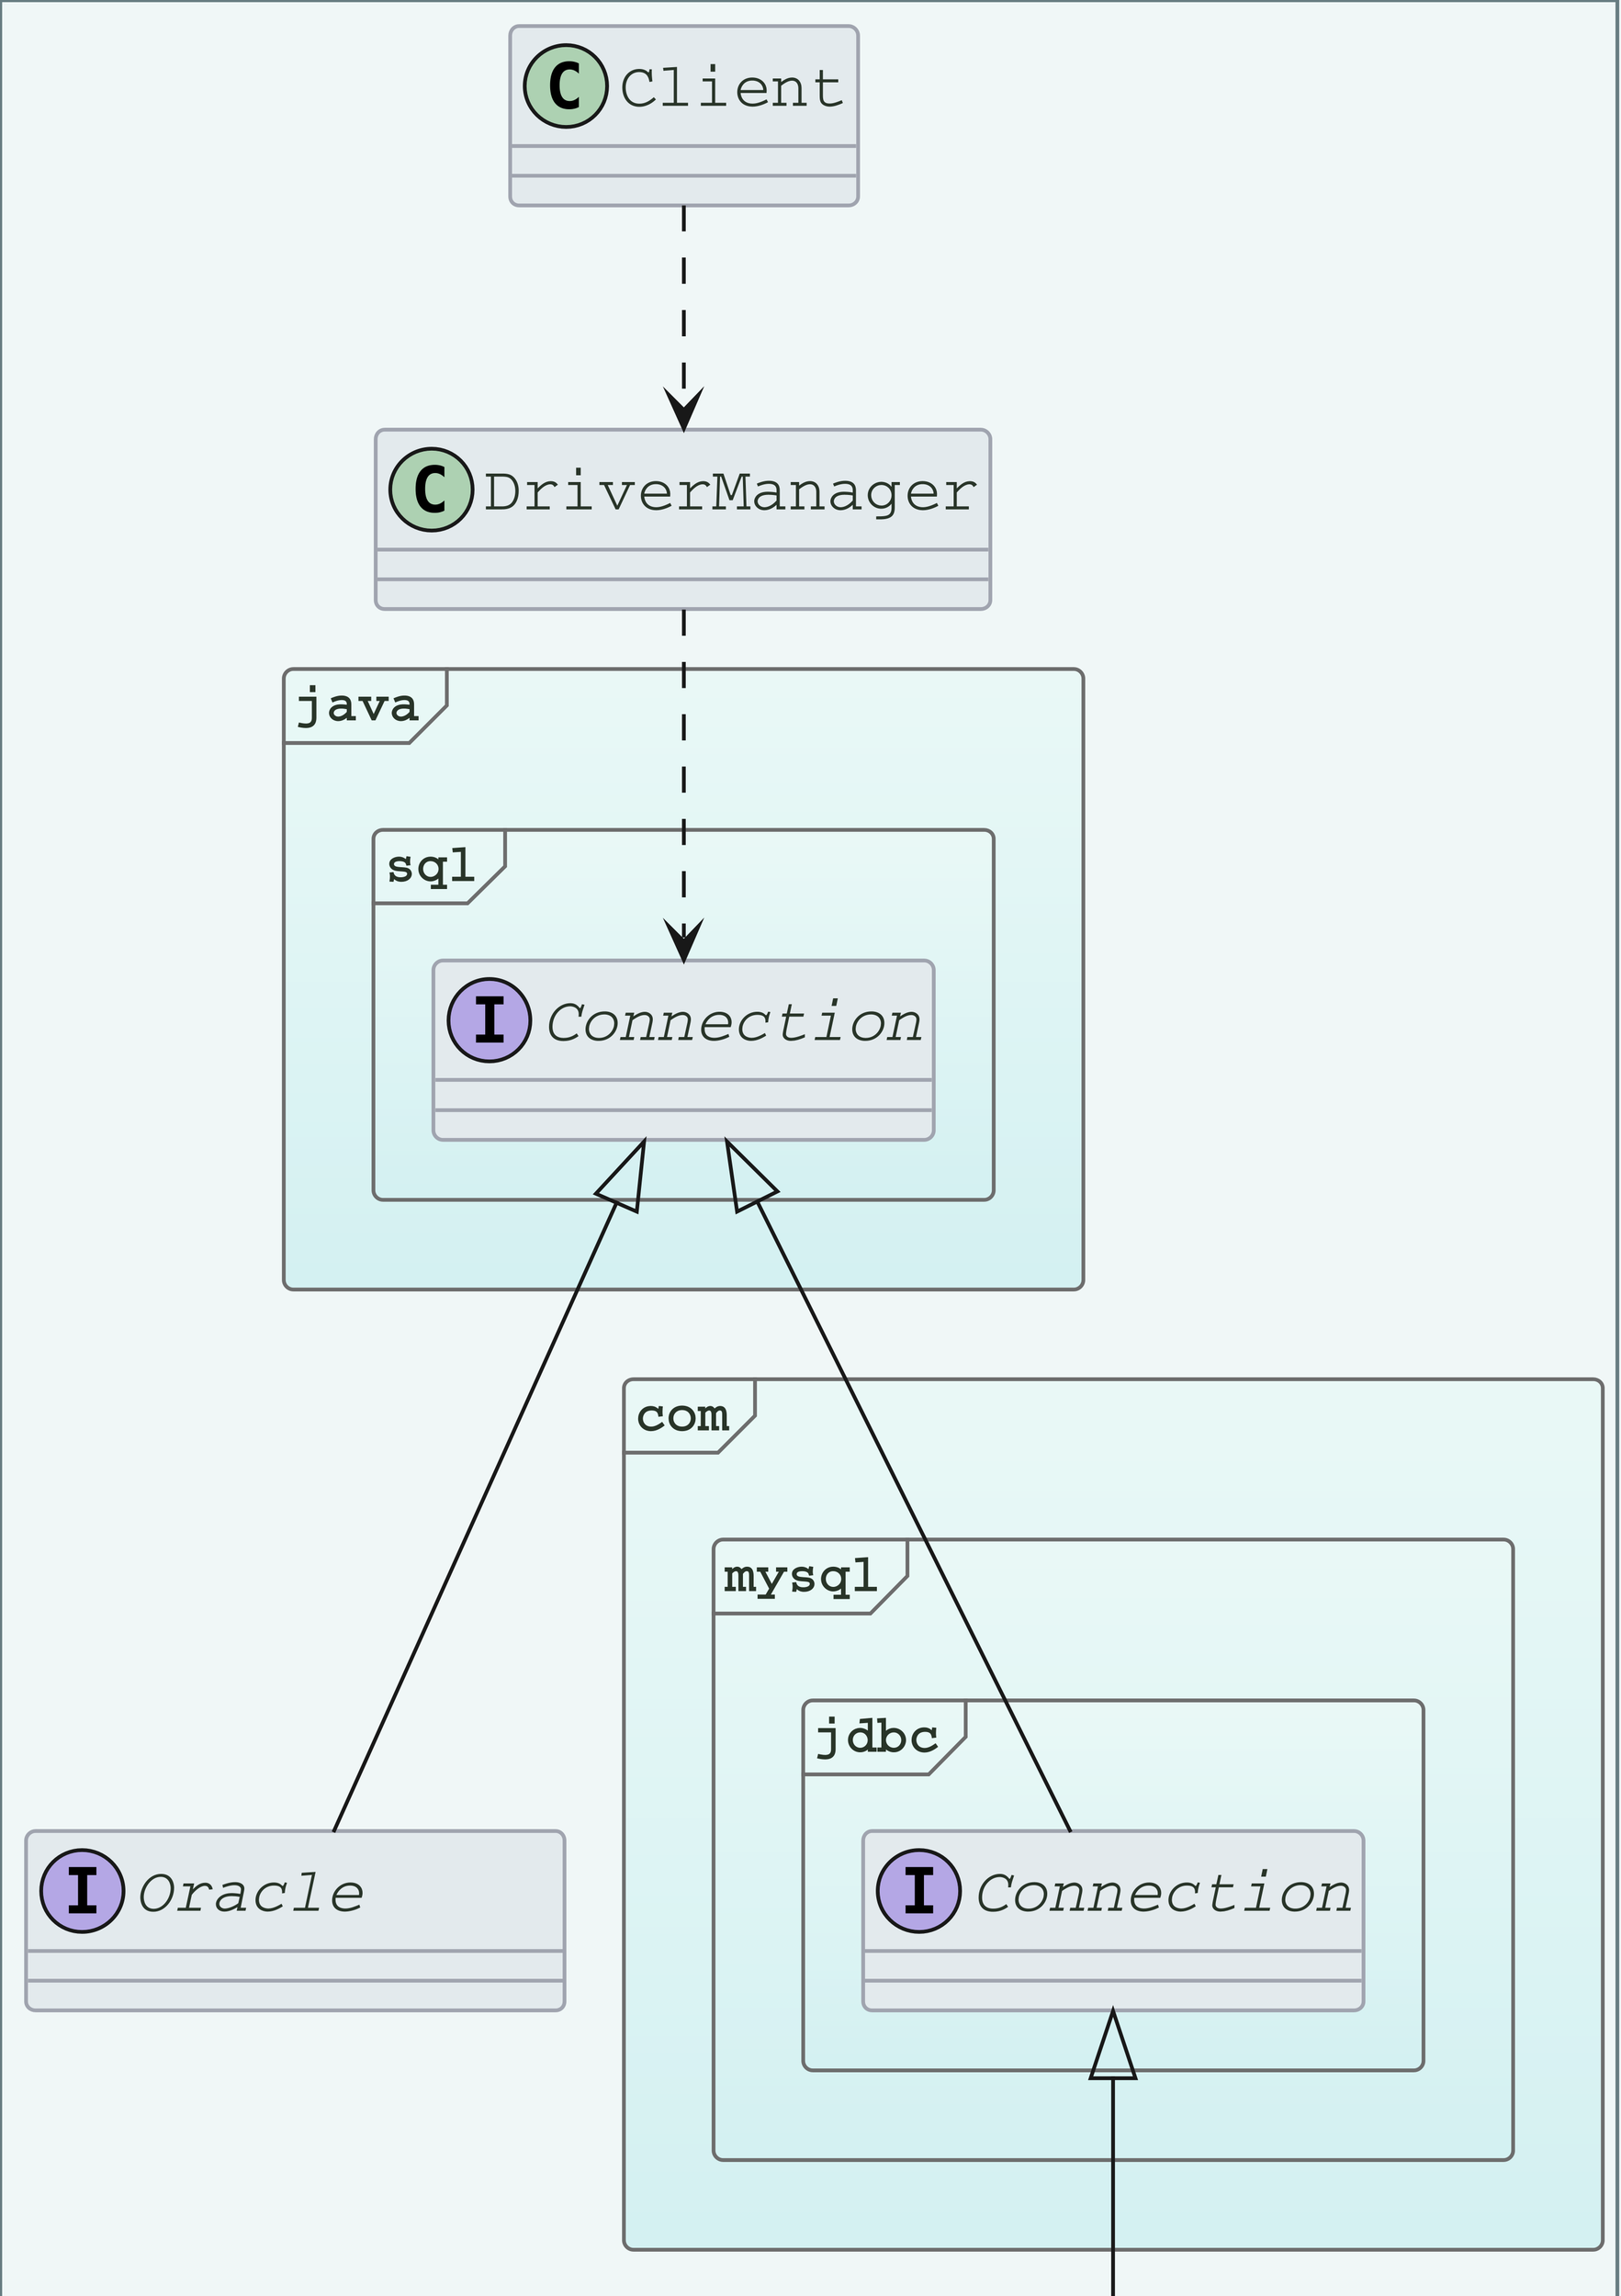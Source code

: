 @startuml

interface java.sql.Connection

interface com.mysql.jdbc.Connection
interface Oracle数据库类似

java.sql.Connection <|-- com.mysql.jdbc.Connection
java.sql.Connection <|-- Oracle数据库类似

interface MySQLConnection

com.mysql.jdbc.Connection <|-- MySQLConnection

class ConnectionImpl

MySQLConnection <|.. ConnectionImpl

class DriverManager
DriverManager ..> java.sql.Connection

class Client
Client ..> DriverManager




/'
'''' 类之间的关系
依赖关系..>     .>		<.		<..
继承关系--|>    -|>		<|-		<|--
实现关系..|>    .|>		<|.		<|..
关联关系-->     <-->		--		->		<->
聚合关系--o     <--o		o-		o--
组合关系--*     <--*		*-		*--

'''' 访问权限
- private
# protected
~ default
+ public

'''' 备注
note top of Object : 备注在对象的四周
note "无方位位置" as Note1
note left: 备注在前一个类的四周
note on link #red : 链接注释

'''' 包
package com.lft.design.pattern {
	' 接口
	interface Interface
	' 棒棒糖接口()-- ()- --() -()
	Interface2 ()-- A
	' 抽象类
	abstract class AbstractClass
}
' 枚举
enum TimeUnit{
	DAYS
	HOURS
	MINUTES
	SECONDS
}

'''' 泛型
class Eye<? extends Head>{

}

'''' 命名空间
namespace net.dummy #DDDDDD {
	Meeting o-- Person
	.BaseClass <|- Meeting
}

'''' 改变箭头方向 left right up down
A .up.> B

'''' 关系类
class Student{
	Name
}
Student "0..*" -- "1..*" Course
(Student, Course) . Enrollment
class Enrollment{
	drop()
	cancel()
}

' 普通类
class Person{
	..Field..
	{field}				- name: String
	{static}{field}		- head: Head
	--Constructor--
	+ Person(name: String)
	==Method==
	{method}			+ getName(): String
	{abstract}{method}	+ doSomething(): void
	__Other__
}
class Head
Person "1" *-- "1" Head : contains >

' 类说明
class A << (I,#FF7700) 说明 >>
' 箭头颜色
A .[#395862].> B
'/


'''' 类图样式
' 全局样式
skinparam {
	' 全局背景颜色
	backgroundColor #F0F7F7
	' 是否启用阴影
	Shadowing false
	' 手写样式是否启用
	handwritten false
	' 箭头
	ArrowColor #6D6D6D
	' 标题样式
    TitleFontColor #FF5500
    TitleFontName Courier
    TitleFontSize 20
	' 类图主样式
	ClassBackgroundColor #E3EAED
    ClassHeaderBackgroundColor  #E3EAED
	ClassBorderColor #A0A4AF
    ClassBorderThickness 1
    ClassFontColor #283428
    ClassFontName Courier
    ClassFontSize 17
	' 类图包样式
	PackageBackgroundColor #EAF9F7-#D4F1F2
	PackageBorderThickness 1
	PackageBorderColor #6D6D6D
    PackageFontColor #283428
    PackageFontName Courier
    PackageFontSize 14
    '''包样式 <<Node>> <<Rectangle>> <<Folder>> <<Frame>> <<Cloud>> <<Database>>
    PackageStyle Frame
    PackageTitleAlignment center
	' 注释样式
	NoteBackgroundColor #E3EAED
	NoteBorderColor #47A7AB
    NoteFontColor #283428
    NoteFontName Courier
    NoteFontSize 14
    ' 时序图生命线样式
	LifeLineBorderColor #DarkSlateGray
	LifeLineBackgroundColor #DarkSeaGreen
	' 时序图类样式
	ParticipantBorderColor #586736
	ParticipantBackgroundColor #YellowGreen
	ParticipantFontName Courier
	ParticipantFontSize 17
	ParticipantFontColor #283428
	' 时序图角色样式
	ActorBackgroundColor #Gold
	ActorBorderColor #black
	ActorFontColor #283428
	ActorFontSize 17
	ActorFontName Courier

	' 画面样式
	DiagramBorderColor #677C81
	DiagramBorderThickness 1

	Dpi 640
}
@enduml